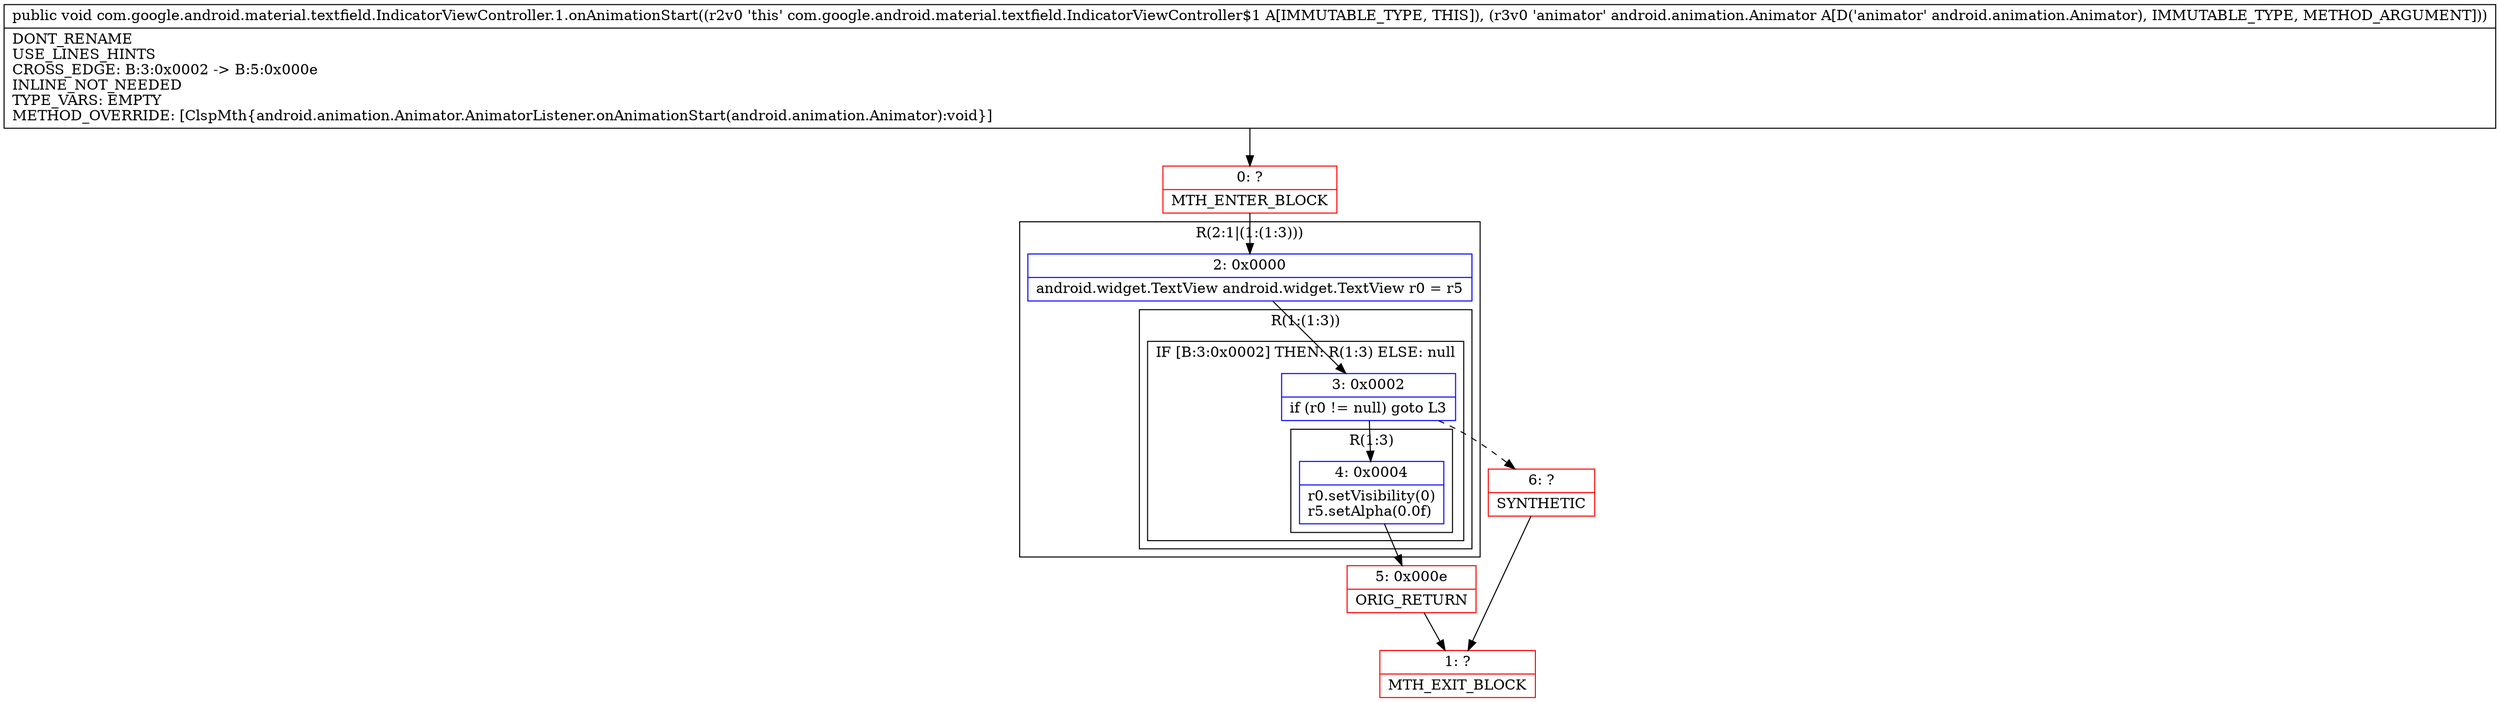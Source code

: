 digraph "CFG forcom.google.android.material.textfield.IndicatorViewController.1.onAnimationStart(Landroid\/animation\/Animator;)V" {
subgraph cluster_Region_1761009699 {
label = "R(2:1|(1:(1:3)))";
node [shape=record,color=blue];
Node_2 [shape=record,label="{2\:\ 0x0000|android.widget.TextView android.widget.TextView r0 = r5\l}"];
subgraph cluster_Region_665969318 {
label = "R(1:(1:3))";
node [shape=record,color=blue];
subgraph cluster_IfRegion_1564867744 {
label = "IF [B:3:0x0002] THEN: R(1:3) ELSE: null";
node [shape=record,color=blue];
Node_3 [shape=record,label="{3\:\ 0x0002|if (r0 != null) goto L3\l}"];
subgraph cluster_Region_1877537753 {
label = "R(1:3)";
node [shape=record,color=blue];
Node_4 [shape=record,label="{4\:\ 0x0004|r0.setVisibility(0)\lr5.setAlpha(0.0f)\l}"];
}
}
}
}
Node_0 [shape=record,color=red,label="{0\:\ ?|MTH_ENTER_BLOCK\l}"];
Node_5 [shape=record,color=red,label="{5\:\ 0x000e|ORIG_RETURN\l}"];
Node_1 [shape=record,color=red,label="{1\:\ ?|MTH_EXIT_BLOCK\l}"];
Node_6 [shape=record,color=red,label="{6\:\ ?|SYNTHETIC\l}"];
MethodNode[shape=record,label="{public void com.google.android.material.textfield.IndicatorViewController.1.onAnimationStart((r2v0 'this' com.google.android.material.textfield.IndicatorViewController$1 A[IMMUTABLE_TYPE, THIS]), (r3v0 'animator' android.animation.Animator A[D('animator' android.animation.Animator), IMMUTABLE_TYPE, METHOD_ARGUMENT]))  | DONT_RENAME\lUSE_LINES_HINTS\lCROSS_EDGE: B:3:0x0002 \-\> B:5:0x000e\lINLINE_NOT_NEEDED\lTYPE_VARS: EMPTY\lMETHOD_OVERRIDE: [ClspMth\{android.animation.Animator.AnimatorListener.onAnimationStart(android.animation.Animator):void\}]\l}"];
MethodNode -> Node_0;Node_2 -> Node_3;
Node_3 -> Node_4;
Node_3 -> Node_6[style=dashed];
Node_4 -> Node_5;
Node_0 -> Node_2;
Node_5 -> Node_1;
Node_6 -> Node_1;
}

